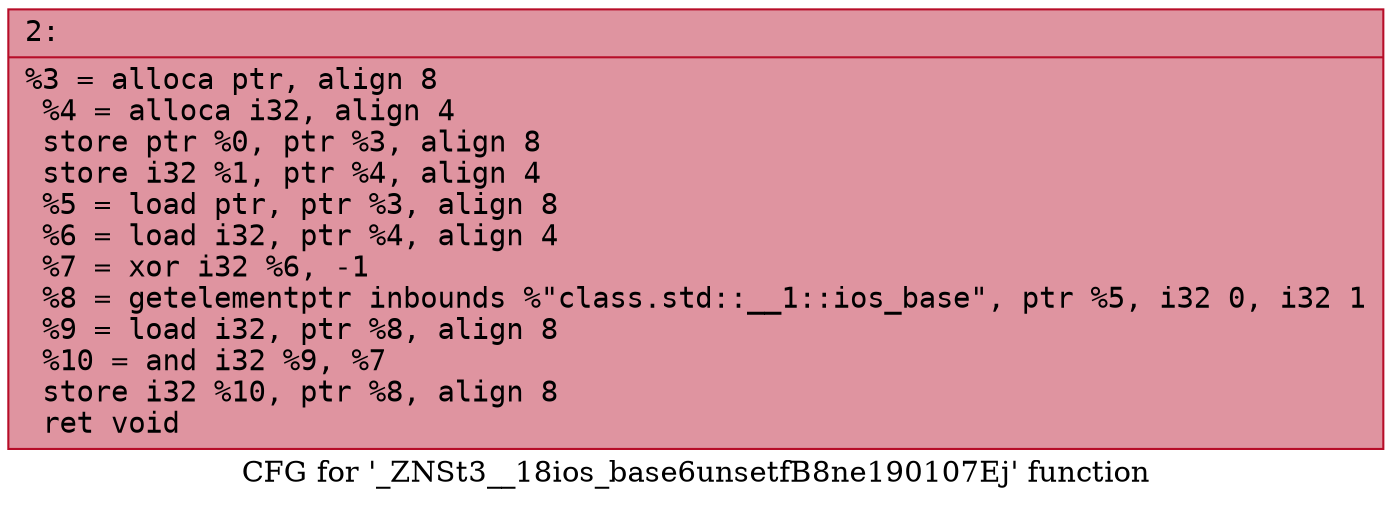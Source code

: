 digraph "CFG for '_ZNSt3__18ios_base6unsetfB8ne190107Ej' function" {
	label="CFG for '_ZNSt3__18ios_base6unsetfB8ne190107Ej' function";

	Node0x600000dbfbb0 [shape=record,color="#b70d28ff", style=filled, fillcolor="#b70d2870" fontname="Courier",label="{2:\l|  %3 = alloca ptr, align 8\l  %4 = alloca i32, align 4\l  store ptr %0, ptr %3, align 8\l  store i32 %1, ptr %4, align 4\l  %5 = load ptr, ptr %3, align 8\l  %6 = load i32, ptr %4, align 4\l  %7 = xor i32 %6, -1\l  %8 = getelementptr inbounds %\"class.std::__1::ios_base\", ptr %5, i32 0, i32 1\l  %9 = load i32, ptr %8, align 8\l  %10 = and i32 %9, %7\l  store i32 %10, ptr %8, align 8\l  ret void\l}"];
}
